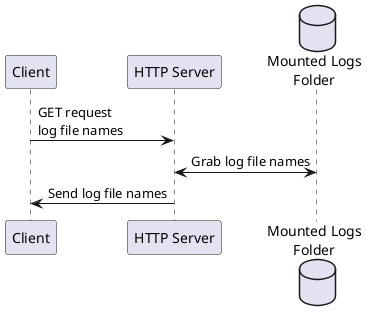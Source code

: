 @startuml
participant Client as "Client"
participant HTTP as "HTTP Server"
database LogFiles as "Mounted Logs\nFolder"
Client -> HTTP : GET request\nlog file names
HTTP <-> LogFiles : Grab log file names
HTTP -> Client : Send log file names 
@enduml
